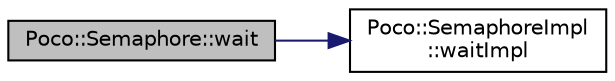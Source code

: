 digraph "Poco::Semaphore::wait"
{
 // LATEX_PDF_SIZE
  edge [fontname="Helvetica",fontsize="10",labelfontname="Helvetica",labelfontsize="10"];
  node [fontname="Helvetica",fontsize="10",shape=record];
  rankdir="LR";
  Node1 [label="Poco::Semaphore::wait",height=0.2,width=0.4,color="black", fillcolor="grey75", style="filled", fontcolor="black",tooltip=" "];
  Node1 -> Node2 [color="midnightblue",fontsize="10",style="solid"];
  Node2 [label="Poco::SemaphoreImpl\l::waitImpl",height=0.2,width=0.4,color="black", fillcolor="white", style="filled",URL="$classPoco_1_1SemaphoreImpl.html#a52f642d64cca0c0495ce81b2a6d4ad38",tooltip=" "];
}
